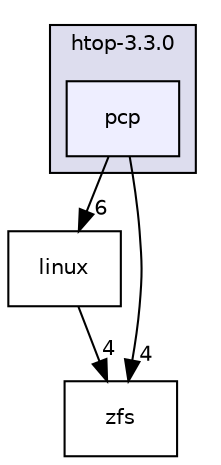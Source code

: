 digraph "linux/download/htop-3.3.0/pcp" {
  compound=true
  node [ fontsize="10", fontname="Helvetica"];
  edge [ labelfontsize="10", labelfontname="Helvetica"];
  subgraph clusterdir_b932c5e19070f08215315961f36cd8a5 {
    graph [ bgcolor="#ddddee", pencolor="black", label="htop-3.3.0" fontname="Helvetica", fontsize="10", URL="dir_b932c5e19070f08215315961f36cd8a5.html"]
  dir_efc86c9c838bb0ff70440d0b21ddb1bc [shape=box, label="pcp", style="filled", fillcolor="#eeeeff", pencolor="black", URL="dir_efc86c9c838bb0ff70440d0b21ddb1bc.html"];
  }
  dir_c318ae02fbf86f0fa84aeb83c90ba32e [shape=box label="linux" URL="dir_c318ae02fbf86f0fa84aeb83c90ba32e.html"];
  dir_240f9a125fb2d8aefe3163bb4736c458 [shape=box label="zfs" URL="dir_240f9a125fb2d8aefe3163bb4736c458.html"];
  dir_c318ae02fbf86f0fa84aeb83c90ba32e->dir_240f9a125fb2d8aefe3163bb4736c458 [headlabel="4", labeldistance=1.5 headhref="dir_000017_000029.html"];
  dir_efc86c9c838bb0ff70440d0b21ddb1bc->dir_c318ae02fbf86f0fa84aeb83c90ba32e [headlabel="6", labeldistance=1.5 headhref="dir_000020_000017.html"];
  dir_efc86c9c838bb0ff70440d0b21ddb1bc->dir_240f9a125fb2d8aefe3163bb4736c458 [headlabel="4", labeldistance=1.5 headhref="dir_000020_000029.html"];
}
